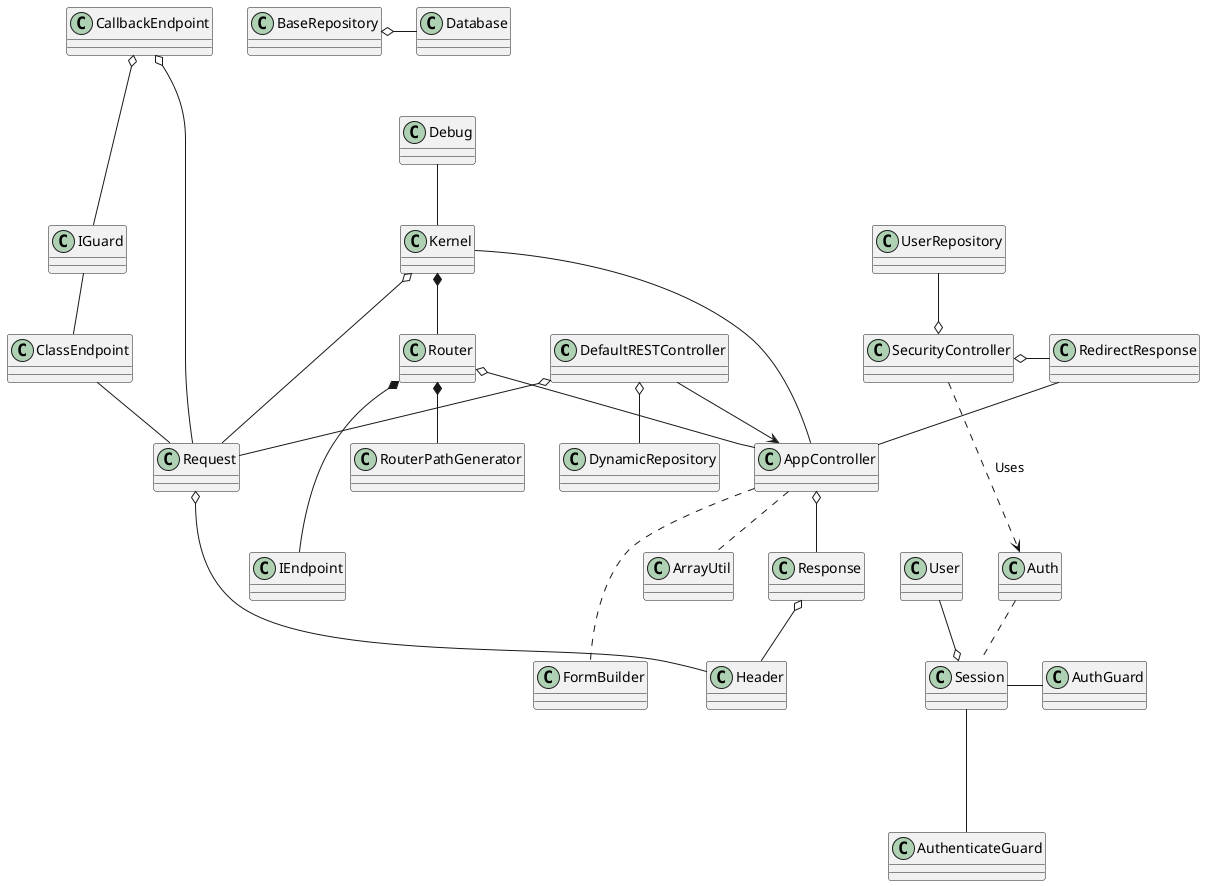 @startuml


DefaultRESTController --> AppController
DefaultRESTController o-- DynamicRepository
DefaultRESTController o-- Request

AppController o-- Response

SecurityController o-u- UserRepository
SecurityController ...> Auth : "Uses"
SecurityController o- RedirectResponse

CallbackEndpoint o--- IGuard
CallbackEndpoint o--- Request

ClassEndpoint -u- IGuard
ClassEndpoint -- Request

' CallbackEndpoint -[hidden]u- ClassEndpoint

Response o-- Header

RedirectResponse -- AppController

Request o-- Header

Router *--- IEndpoint
Router o-- AppController
Router *-- RouterPathGenerator

Session o-u- User

Auth .. Session

Kernel *-- Router
Kernel o- Request
Kernel --- AppController
Kernel -u- Debug


Session -r-- AuthGuard
Session -d-- AuthenticateGuard


BaseRepository o- Database

AppController .. ArrayUtil
AppController ... FormBuilder

@enduml